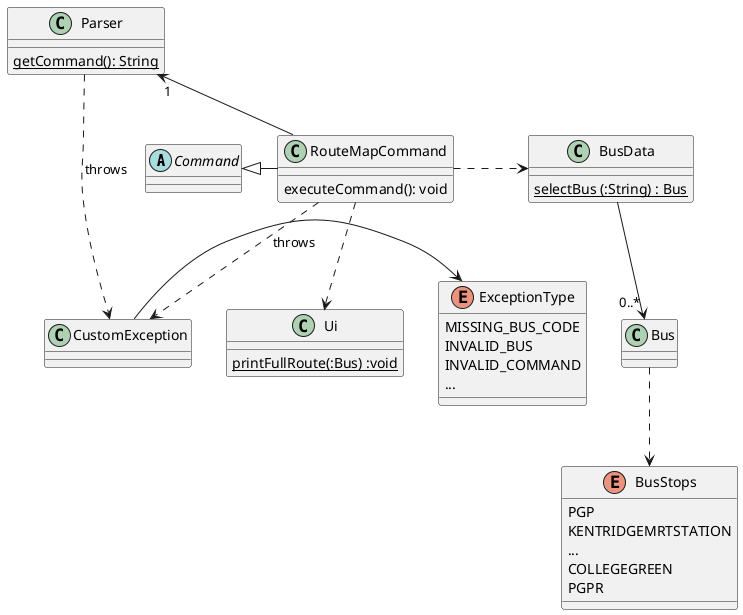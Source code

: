 @startuml

abstract class Command
Class RouteMapCommand{
executeCommand(): void
}
Class Parser{
{static} getCommand(): String
}
Class BusData {
{static} selectBus (:String) : Bus
}
Class Bus {
}
enum BusStops {
PGP
KENTRIDGEMRTSTATION
...
COLLEGEGREEN
PGPR
}
Class Ui {
{static} printFullRoute(:Bus) :void
}

enum ExceptionType {
MISSING_BUS_CODE
INVALID_BUS
INVALID_COMMAND
...
}

Command <|--right RouteMapCommand
Parser "1"<--down RouteMapCommand
RouteMapCommand ..right> BusData
BusData --> "0..*" Bus
Bus ..> BusStops
RouteMapCommand ..> CustomException :throws
Parser ..> CustomException :throws
RouteMapCommand ..> Ui

CustomException -> ExceptionType


@enduml